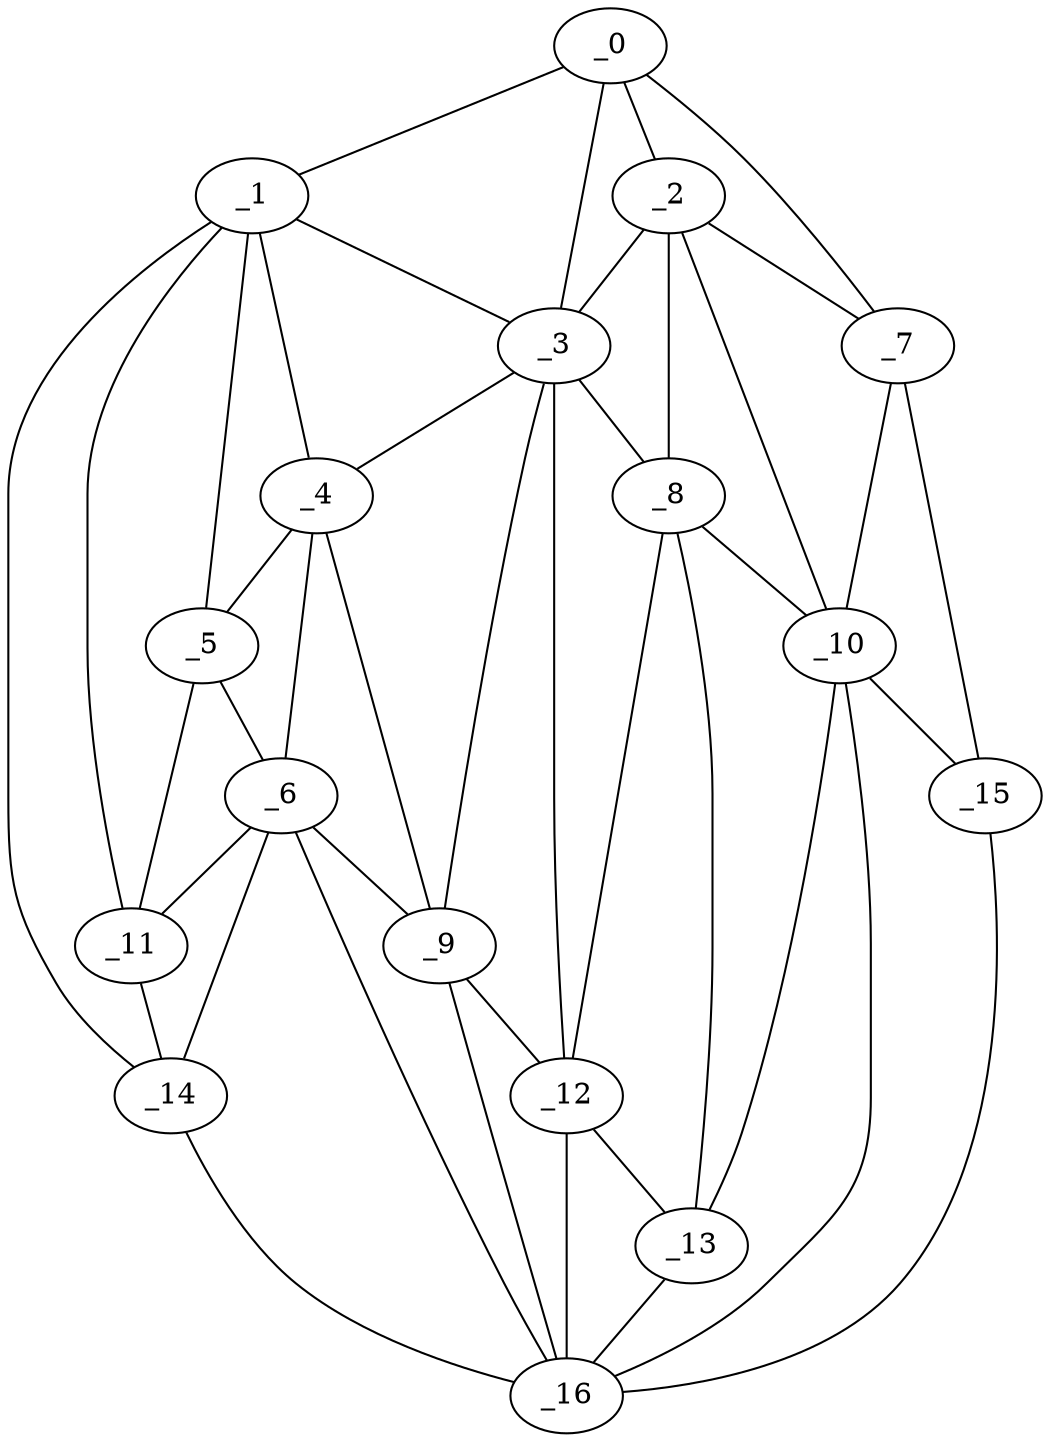 graph "obj52__330.gxl" {
	_0	 [x=47,
		y=9];
	_1	 [x=63,
		y=125];
	_0 -- _1	 [valence=1];
	_2	 [x=66,
		y=32];
	_0 -- _2	 [valence=1];
	_3	 [x=66,
		y=42];
	_0 -- _3	 [valence=2];
	_7	 [x=80,
		y=4];
	_0 -- _7	 [valence=1];
	_1 -- _3	 [valence=1];
	_4	 [x=75,
		y=76];
	_1 -- _4	 [valence=2];
	_5	 [x=77,
		y=92];
	_1 -- _5	 [valence=2];
	_11	 [x=81,
		y=99];
	_1 -- _11	 [valence=1];
	_14	 [x=91,
		y=118];
	_1 -- _14	 [valence=1];
	_2 -- _3	 [valence=2];
	_2 -- _7	 [valence=2];
	_8	 [x=80,
		y=45];
	_2 -- _8	 [valence=2];
	_10	 [x=81,
		y=28];
	_2 -- _10	 [valence=2];
	_3 -- _4	 [valence=2];
	_3 -- _8	 [valence=2];
	_9	 [x=80,
		y=67];
	_3 -- _9	 [valence=2];
	_12	 [x=83,
		y=49];
	_3 -- _12	 [valence=2];
	_4 -- _5	 [valence=1];
	_6	 [x=79,
		y=77];
	_4 -- _6	 [valence=2];
	_4 -- _9	 [valence=2];
	_5 -- _6	 [valence=1];
	_5 -- _11	 [valence=2];
	_6 -- _9	 [valence=2];
	_6 -- _11	 [valence=2];
	_6 -- _14	 [valence=2];
	_16	 [x=97,
		y=38];
	_6 -- _16	 [valence=1];
	_7 -- _10	 [valence=1];
	_15	 [x=96,
		y=3];
	_7 -- _15	 [valence=1];
	_8 -- _10	 [valence=1];
	_8 -- _12	 [valence=2];
	_13	 [x=84,
		y=44];
	_8 -- _13	 [valence=2];
	_9 -- _12	 [valence=2];
	_9 -- _16	 [valence=1];
	_10 -- _13	 [valence=2];
	_10 -- _15	 [valence=1];
	_10 -- _16	 [valence=1];
	_11 -- _14	 [valence=1];
	_12 -- _13	 [valence=1];
	_12 -- _16	 [valence=2];
	_13 -- _16	 [valence=1];
	_14 -- _16	 [valence=1];
	_15 -- _16	 [valence=1];
}
